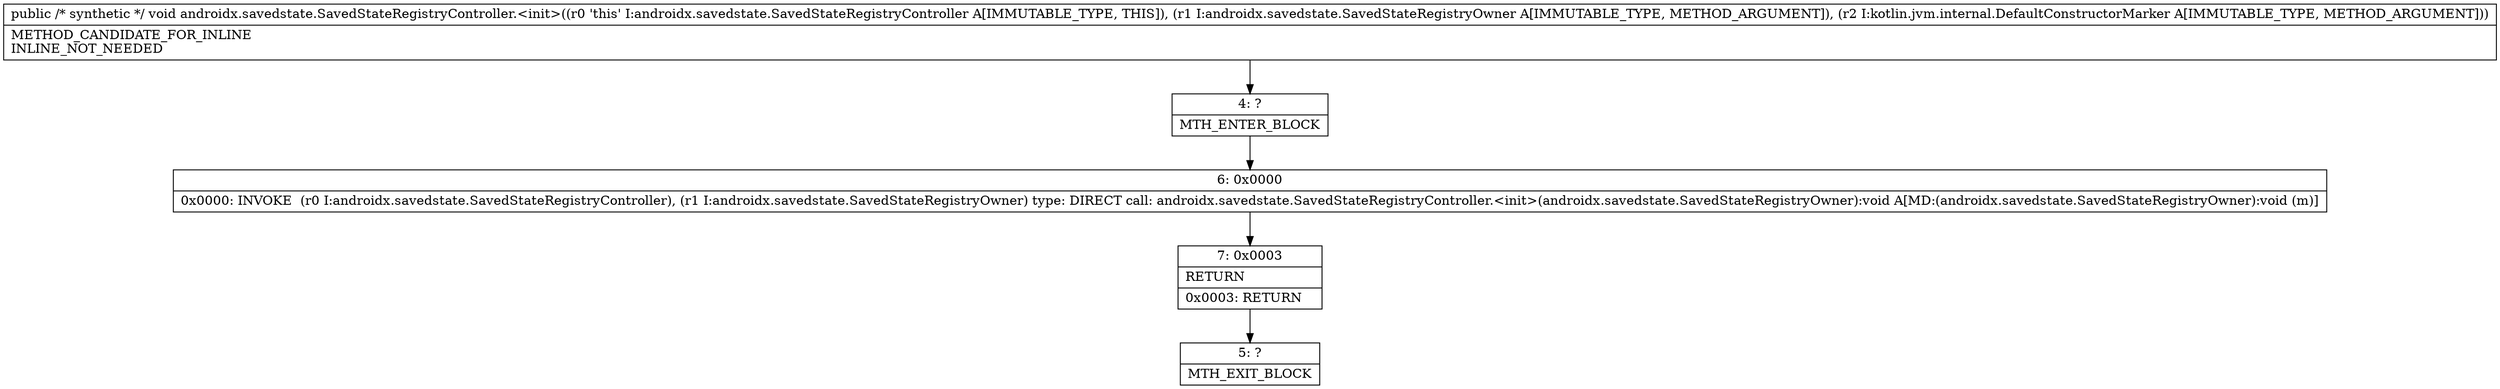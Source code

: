 digraph "CFG forandroidx.savedstate.SavedStateRegistryController.\<init\>(Landroidx\/savedstate\/SavedStateRegistryOwner;Lkotlin\/jvm\/internal\/DefaultConstructorMarker;)V" {
Node_4 [shape=record,label="{4\:\ ?|MTH_ENTER_BLOCK\l}"];
Node_6 [shape=record,label="{6\:\ 0x0000|0x0000: INVOKE  (r0 I:androidx.savedstate.SavedStateRegistryController), (r1 I:androidx.savedstate.SavedStateRegistryOwner) type: DIRECT call: androidx.savedstate.SavedStateRegistryController.\<init\>(androidx.savedstate.SavedStateRegistryOwner):void A[MD:(androidx.savedstate.SavedStateRegistryOwner):void (m)]\l}"];
Node_7 [shape=record,label="{7\:\ 0x0003|RETURN\l|0x0003: RETURN   \l}"];
Node_5 [shape=record,label="{5\:\ ?|MTH_EXIT_BLOCK\l}"];
MethodNode[shape=record,label="{public \/* synthetic *\/ void androidx.savedstate.SavedStateRegistryController.\<init\>((r0 'this' I:androidx.savedstate.SavedStateRegistryController A[IMMUTABLE_TYPE, THIS]), (r1 I:androidx.savedstate.SavedStateRegistryOwner A[IMMUTABLE_TYPE, METHOD_ARGUMENT]), (r2 I:kotlin.jvm.internal.DefaultConstructorMarker A[IMMUTABLE_TYPE, METHOD_ARGUMENT]))  | METHOD_CANDIDATE_FOR_INLINE\lINLINE_NOT_NEEDED\l}"];
MethodNode -> Node_4;Node_4 -> Node_6;
Node_6 -> Node_7;
Node_7 -> Node_5;
}

